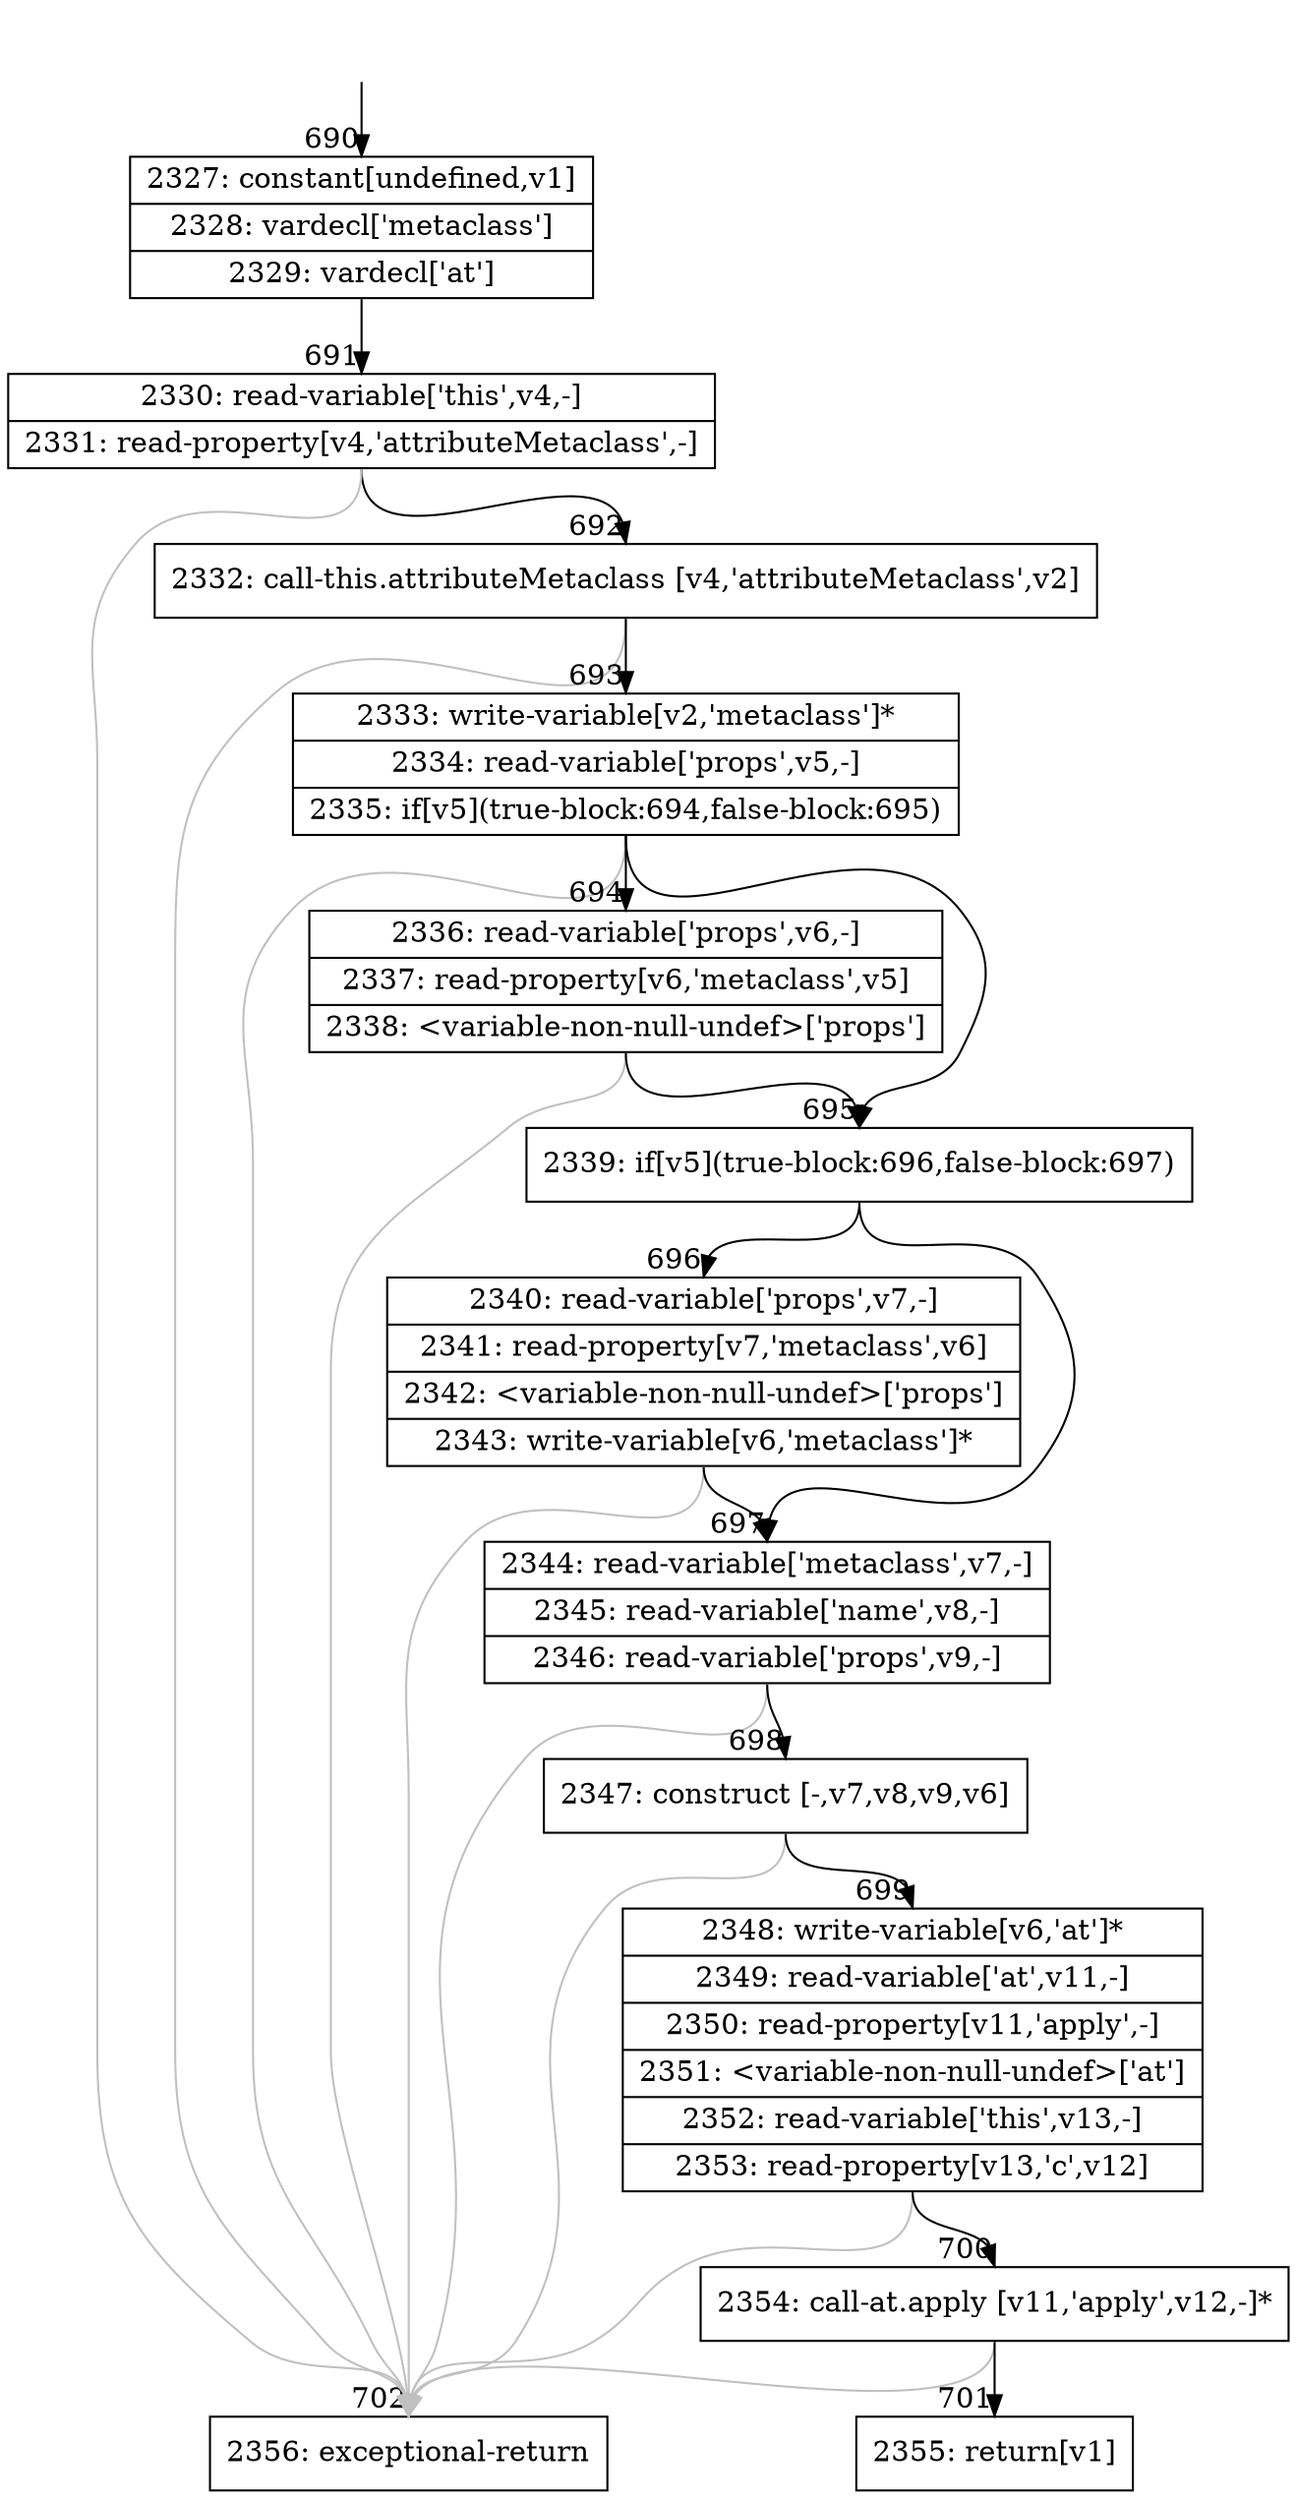 digraph {
rankdir="TD"
BB_entry70[shape=none,label=""];
BB_entry70 -> BB690 [tailport=s, headport=n, headlabel="    690"]
BB690 [shape=record label="{2327: constant[undefined,v1]|2328: vardecl['metaclass']|2329: vardecl['at']}" ] 
BB690 -> BB691 [tailport=s, headport=n, headlabel="      691"]
BB691 [shape=record label="{2330: read-variable['this',v4,-]|2331: read-property[v4,'attributeMetaclass',-]}" ] 
BB691 -> BB692 [tailport=s, headport=n, headlabel="      692"]
BB691 -> BB702 [tailport=s, headport=n, color=gray, headlabel="      702"]
BB692 [shape=record label="{2332: call-this.attributeMetaclass [v4,'attributeMetaclass',v2]}" ] 
BB692 -> BB693 [tailport=s, headport=n, headlabel="      693"]
BB692 -> BB702 [tailport=s, headport=n, color=gray]
BB693 [shape=record label="{2333: write-variable[v2,'metaclass']*|2334: read-variable['props',v5,-]|2335: if[v5](true-block:694,false-block:695)}" ] 
BB693 -> BB695 [tailport=s, headport=n, headlabel="      695"]
BB693 -> BB694 [tailport=s, headport=n, headlabel="      694"]
BB693 -> BB702 [tailport=s, headport=n, color=gray]
BB694 [shape=record label="{2336: read-variable['props',v6,-]|2337: read-property[v6,'metaclass',v5]|2338: \<variable-non-null-undef\>['props']}" ] 
BB694 -> BB695 [tailport=s, headport=n]
BB694 -> BB702 [tailport=s, headport=n, color=gray]
BB695 [shape=record label="{2339: if[v5](true-block:696,false-block:697)}" ] 
BB695 -> BB696 [tailport=s, headport=n, headlabel="      696"]
BB695 -> BB697 [tailport=s, headport=n, headlabel="      697"]
BB696 [shape=record label="{2340: read-variable['props',v7,-]|2341: read-property[v7,'metaclass',v6]|2342: \<variable-non-null-undef\>['props']|2343: write-variable[v6,'metaclass']*}" ] 
BB696 -> BB697 [tailport=s, headport=n]
BB696 -> BB702 [tailport=s, headport=n, color=gray]
BB697 [shape=record label="{2344: read-variable['metaclass',v7,-]|2345: read-variable['name',v8,-]|2346: read-variable['props',v9,-]}" ] 
BB697 -> BB698 [tailport=s, headport=n, headlabel="      698"]
BB697 -> BB702 [tailport=s, headport=n, color=gray]
BB698 [shape=record label="{2347: construct [-,v7,v8,v9,v6]}" ] 
BB698 -> BB699 [tailport=s, headport=n, headlabel="      699"]
BB698 -> BB702 [tailport=s, headport=n, color=gray]
BB699 [shape=record label="{2348: write-variable[v6,'at']*|2349: read-variable['at',v11,-]|2350: read-property[v11,'apply',-]|2351: \<variable-non-null-undef\>['at']|2352: read-variable['this',v13,-]|2353: read-property[v13,'c',v12]}" ] 
BB699 -> BB700 [tailport=s, headport=n, headlabel="      700"]
BB699 -> BB702 [tailport=s, headport=n, color=gray]
BB700 [shape=record label="{2354: call-at.apply [v11,'apply',v12,-]*}" ] 
BB700 -> BB701 [tailport=s, headport=n, headlabel="      701"]
BB700 -> BB702 [tailport=s, headport=n, color=gray]
BB701 [shape=record label="{2355: return[v1]}" ] 
BB702 [shape=record label="{2356: exceptional-return}" ] 
//#$~ 728
}
